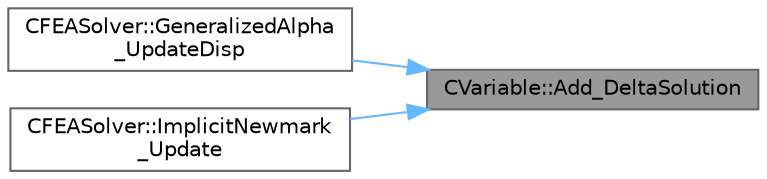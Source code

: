 digraph "CVariable::Add_DeltaSolution"
{
 // LATEX_PDF_SIZE
  bgcolor="transparent";
  edge [fontname=Helvetica,fontsize=10,labelfontname=Helvetica,labelfontsize=10];
  node [fontname=Helvetica,fontsize=10,shape=box,height=0.2,width=0.4];
  rankdir="RL";
  Node1 [id="Node000001",label="CVariable::Add_DeltaSolution",height=0.2,width=0.4,color="gray40", fillcolor="grey60", style="filled", fontcolor="black",tooltip="Add the value of the solution vector to the previous solution (incremental approach)."];
  Node1 -> Node2 [id="edge1_Node000001_Node000002",dir="back",color="steelblue1",style="solid",tooltip=" "];
  Node2 [id="Node000002",label="CFEASolver::GeneralizedAlpha\l_UpdateDisp",height=0.2,width=0.4,color="grey40", fillcolor="white", style="filled",URL="$classCFEASolver.html#a0cc1549b0eb2b3c593d4e943ad91738a",tooltip="Update the solution using an implicit Generalized Alpha solver."];
  Node1 -> Node3 [id="edge2_Node000001_Node000003",dir="back",color="steelblue1",style="solid",tooltip=" "];
  Node3 [id="Node000003",label="CFEASolver::ImplicitNewmark\l_Update",height=0.2,width=0.4,color="grey40", fillcolor="white", style="filled",URL="$classCFEASolver.html#a3d61b3f8e11b80153f7691c55b583b9d",tooltip="Update the solution using an implicit Newmark solver."];
}
